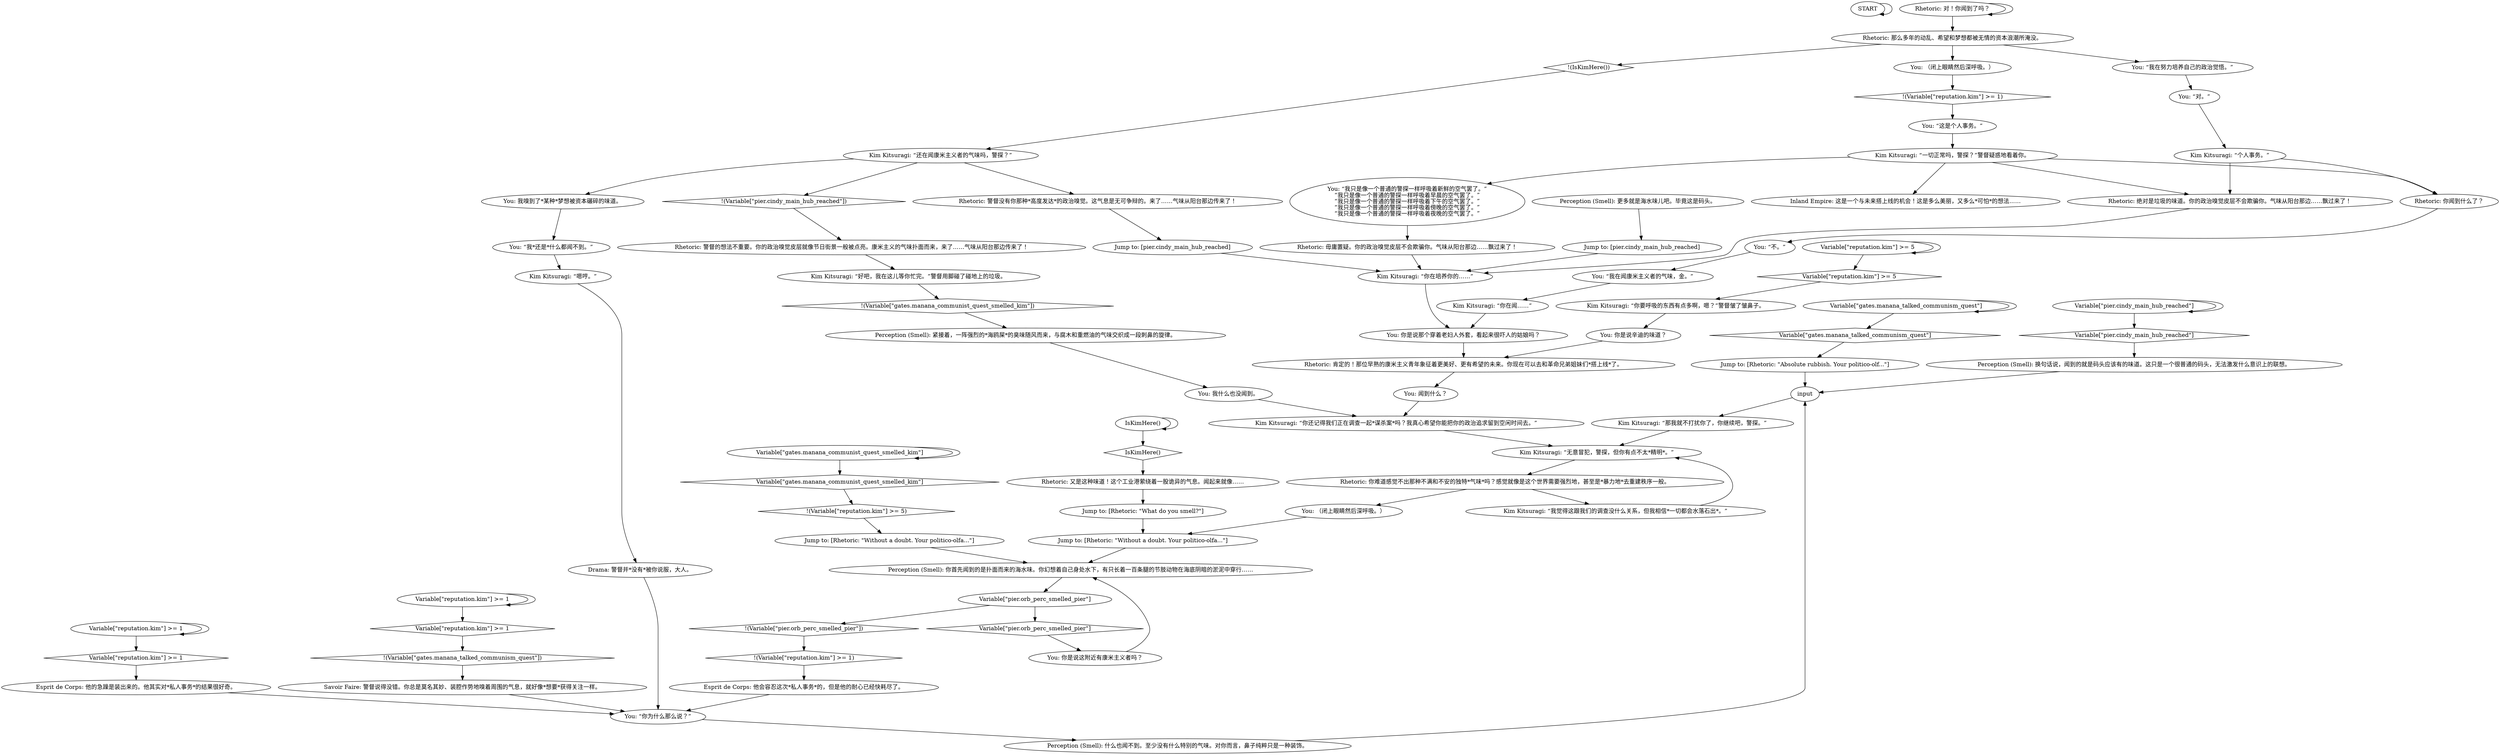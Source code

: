 # PIER ORB / communistquest
# Rhetoric smells a communist around here. Part of the Communist Dream Quest
# ==================================================
digraph G {
	  0 [label="START"];
	  1 [label="input"];
	  2 [label="Rhetoric: 绝对是垃圾的味道。你的政治嗅觉皮层不会欺骗你。气味从阳台那边……飘过来了！"];
	  3 [label="You: “我在努力培养自己的政治觉悟。”"];
	  4 [label="You: 我嗅到了*某种*梦想被资本碾碎的味道。"];
	  5 [label="You: “对。”"];
	  6 [label="Kim Kitsuragi: “你在培养你的……”"];
	  7 [label="Variable[\"pier.cindy_main_hub_reached\"]"];
	  8 [label="Variable[\"pier.cindy_main_hub_reached\"]", shape=diamond];
	  9 [label="!(Variable[\"pier.cindy_main_hub_reached\"])", shape=diamond];
	  10 [label="You: “不。”"];
	  11 [label="Perception (Smell): 你首先闻到的是扑面而来的海水味。你幻想着自己身处水下，有只长着一百条腿的节肢动物在海底阴暗的淤泥中穿行……"];
	  12 [label="Rhetoric: 毋庸置疑。你的政治嗅觉皮层不会欺骗你。气味从阳台那边……飘过来了！"];
	  13 [label="Kim Kitsuragi: “你要呼吸的东西有点多啊，嗯？”警督皱了皱鼻子。"];
	  14 [label="Kim Kitsuragi: “那我就不打扰你了，你继续吧，警探。”"];
	  15 [label="Variable[\"gates.manana_talked_communism_quest\"]"];
	  16 [label="Variable[\"gates.manana_talked_communism_quest\"]", shape=diamond];
	  17 [label="!(Variable[\"gates.manana_talked_communism_quest\"])", shape=diamond];
	  18 [label="Variable[\"reputation.kim\"] >= 5"];
	  19 [label="Variable[\"reputation.kim\"] >= 5", shape=diamond];
	  20 [label="!(Variable[\"reputation.kim\"] >= 5)", shape=diamond];
	  21 [label="Kim Kitsuragi: “还在闻康米主义者的气味吗，警探？”"];
	  22 [label="Perception (Smell): 换句话说，闻到的就是码头应该有的味道。这只是一个很普通的码头，无法激发什么意识上的联想。"];
	  23 [label="You: 你是说辛迪的味道？"];
	  24 [label="Jump to: [Rhetoric: \"Without a doubt. Your politico-olfa...\"]"];
	  25 [label="Kim Kitsuragi: “我觉得这跟我们的调查没什么关系，但我相信*一切都会水落石出*。”"];
	  26 [label="You: （闭上眼睛然后深呼吸。）"];
	  27 [label="You: 你是说这附近有康米主义者吗？"];
	  28 [label="Perception (Smell): 紧接着，一阵强烈的*海鸥屎*的臭味随风而来，与腐木和重燃油的气味交织成一段刺鼻的旋律。"];
	  29 [label="Kim Kitsuragi: “一切正常吗，警探？”警督疑惑地看着你。"];
	  30 [label="Kim Kitsuragi: “个人事务。”"];
	  31 [label="Kim Kitsuragi: “好吧，我在这儿等你忙完。”警督用脚碰了碰地上的垃圾。"];
	  32 [label="Jump to: [pier.cindy_main_hub_reached]"];
	  33 [label="Rhetoric: 那么多年的动乱、希望和梦想都被无情的资本浪潮所淹没。"];
	  34 [label="You: 闻到什么？"];
	  35 [label="Inland Empire: 这是一个与未来搭上线的机会！这是多么美丽，又多么*可怕*的想法……"];
	  36 [label="You: “这是个人事务。”"];
	  37 [label="Kim Kitsuragi: “你还记得我们正在调查一起*谋杀案*吗？我真心希望你能把你的政治追求留到空闲时间去。”"];
	  38 [label="Rhetoric: 你难道感觉不出那种不满和不安的独特*气味*吗？感觉就像是这个世界需要强烈地，甚至是*暴力地*去重建秩序一般。"];
	  39 [label="Savoir Faire: 警督说得没错。你总是莫名其妙、装腔作势地嗅着周围的气息，就好像*想要*获得关注一样。"];
	  40 [label="Rhetoric: 对！你闻到了吗？"];
	  41 [label="You: 我什么也没闻到。"];
	  42 [label="IsKimHere()"];
	  43 [label="IsKimHere()", shape=diamond];
	  44 [label="!(IsKimHere())", shape=diamond];
	  45 [label="You: “我*还是*什么都闻不到。”"];
	  46 [label="Jump to: [Rhetoric: \"Without a doubt. Your politico-olfa...\"]"];
	  47 [label="Rhetoric: 你闻到什么了？"];
	  48 [label="You: “我在闻康米主义者的气味，金。”"];
	  49 [label="Kim Kitsuragi: “嗯哼。”"];
	  50 [label="Jump to: [Rhetoric: \"Absolute rubbish. Your politico-olf...\"]"];
	  51 [label="Rhetoric: 又是这种味道！这个工业港萦绕着一股诡异的气息。闻起来就像……"];
	  52 [label="Variable[\"gates.manana_communist_quest_smelled_kim\"]"];
	  53 [label="Variable[\"gates.manana_communist_quest_smelled_kim\"]", shape=diamond];
	  54 [label="!(Variable[\"gates.manana_communist_quest_smelled_kim\"])", shape=diamond];
	  55 [label="Variable[\"reputation.kim\"] >= 1"];
	  56 [label="Variable[\"reputation.kim\"] >= 1", shape=diamond];
	  57 [label="!(Variable[\"reputation.kim\"] >= 1)", shape=diamond];
	  58 [label="Perception (Smell): 什么也闻不到。至少没有什么特别的气味。对你而言，鼻子纯粹只是一种装饰。"];
	  59 [label="Kim Kitsuragi: “无意冒犯，警探，但你有点不太*精明*。”"];
	  60 [label="Rhetoric: 警督没有你那种*高度发达*的政治嗅觉。这气息是无可争辩的。来了……气味从阳台那边传来了！"];
	  61 [label="You: “你为什么那么说？”"];
	  62 [label="Rhetoric: 警督的想法不重要。你的政治嗅觉皮层就像节日街景一般被点亮。康米主义的气味扑面而来，来了……气味从阳台那边传来了！"];
	  63 [label="You: 你是说那个穿着老妇人外套，看起来很吓人的姑娘吗？"];
	  64 [label="Variable[\"reputation.kim\"] >= 1"];
	  65 [label="Variable[\"reputation.kim\"] >= 1", shape=diamond];
	  66 [label="!(Variable[\"reputation.kim\"] >= 1)", shape=diamond];
	  67 [label="Jump to: [Rhetoric: \"What do you smell?\"]"];
	  68 [label="Perception (Smell): 更多就是海水味儿吧。毕竟这是码头。"];
	  69 [label="You: “我只是像一个普通的警探一样呼吸着新鲜的空气罢了。”\n“我只是像一个普通的警探一样呼吸着早晨的空气罢了。”\n“我只是像一个普通的警探一样呼吸着下午的空气罢了。”\n“我只是像一个普通的警探一样呼吸着傍晚的空气罢了。”\n“我只是像一个普通的警探一样呼吸着夜晚的空气罢了。”"];
	  70 [label="Esprit de Corps: 他会容忍这次*私人事务*的，但是他的耐心已经快耗尽了。"];
	  71 [label="Kim Kitsuragi: “你在闻……”"];
	  72 [label="Esprit de Corps: 他的急躁是装出来的。他其实对*私人事务*的结果很好奇。"];
	  73 [label="Drama: 警督并*没有*被你说服，大人。"];
	  74 [label="Variable[\"pier.orb_perc_smelled_pier\"]"];
	  75 [label="Variable[\"pier.orb_perc_smelled_pier\"]", shape=diamond];
	  76 [label="!(Variable[\"pier.orb_perc_smelled_pier\"])", shape=diamond];
	  77 [label="Rhetoric: 肯定的！那位早熟的康米主义青年象征着更美好、更有希望的未来。你现在可以去和革命兄弟姐妹们*搭上线*了。"];
	  78 [label="Jump to: [pier.cindy_main_hub_reached]"];
	  79 [label="You: （闭上眼睛然后深呼吸。）"];
	  0 -> 0
	  1 -> 14
	  2 -> 6
	  3 -> 5
	  4 -> 45
	  5 -> 30
	  6 -> 63
	  7 -> 8
	  7 -> 7
	  8 -> 22
	  9 -> 62
	  10 -> 48
	  11 -> 74
	  12 -> 6
	  13 -> 23
	  14 -> 59
	  15 -> 16
	  15 -> 15
	  16 -> 50
	  17 -> 39
	  18 -> 18
	  18 -> 19
	  19 -> 13
	  20 -> 24
	  21 -> 9
	  21 -> 4
	  21 -> 60
	  22 -> 1
	  23 -> 77
	  24 -> 11
	  25 -> 59
	  26 -> 46
	  27 -> 11
	  28 -> 41
	  29 -> 2
	  29 -> 35
	  29 -> 69
	  29 -> 47
	  30 -> 2
	  30 -> 47
	  31 -> 54
	  32 -> 6
	  33 -> 3
	  33 -> 44
	  33 -> 79
	  34 -> 37
	  36 -> 29
	  37 -> 59
	  38 -> 25
	  38 -> 26
	  39 -> 61
	  40 -> 40
	  40 -> 33
	  41 -> 37
	  42 -> 42
	  42 -> 43
	  43 -> 51
	  44 -> 21
	  45 -> 49
	  46 -> 11
	  47 -> 10
	  48 -> 71
	  49 -> 73
	  50 -> 1
	  51 -> 67
	  52 -> 52
	  52 -> 53
	  53 -> 20
	  54 -> 28
	  55 -> 56
	  55 -> 55
	  56 -> 72
	  57 -> 70
	  58 -> 1
	  59 -> 38
	  60 -> 78
	  61 -> 58
	  62 -> 31
	  63 -> 77
	  64 -> 64
	  64 -> 65
	  65 -> 17
	  66 -> 36
	  67 -> 46
	  68 -> 32
	  69 -> 12
	  70 -> 61
	  71 -> 63
	  72 -> 61
	  73 -> 61
	  74 -> 75
	  74 -> 76
	  75 -> 27
	  76 -> 57
	  77 -> 34
	  78 -> 6
	  79 -> 66
}

